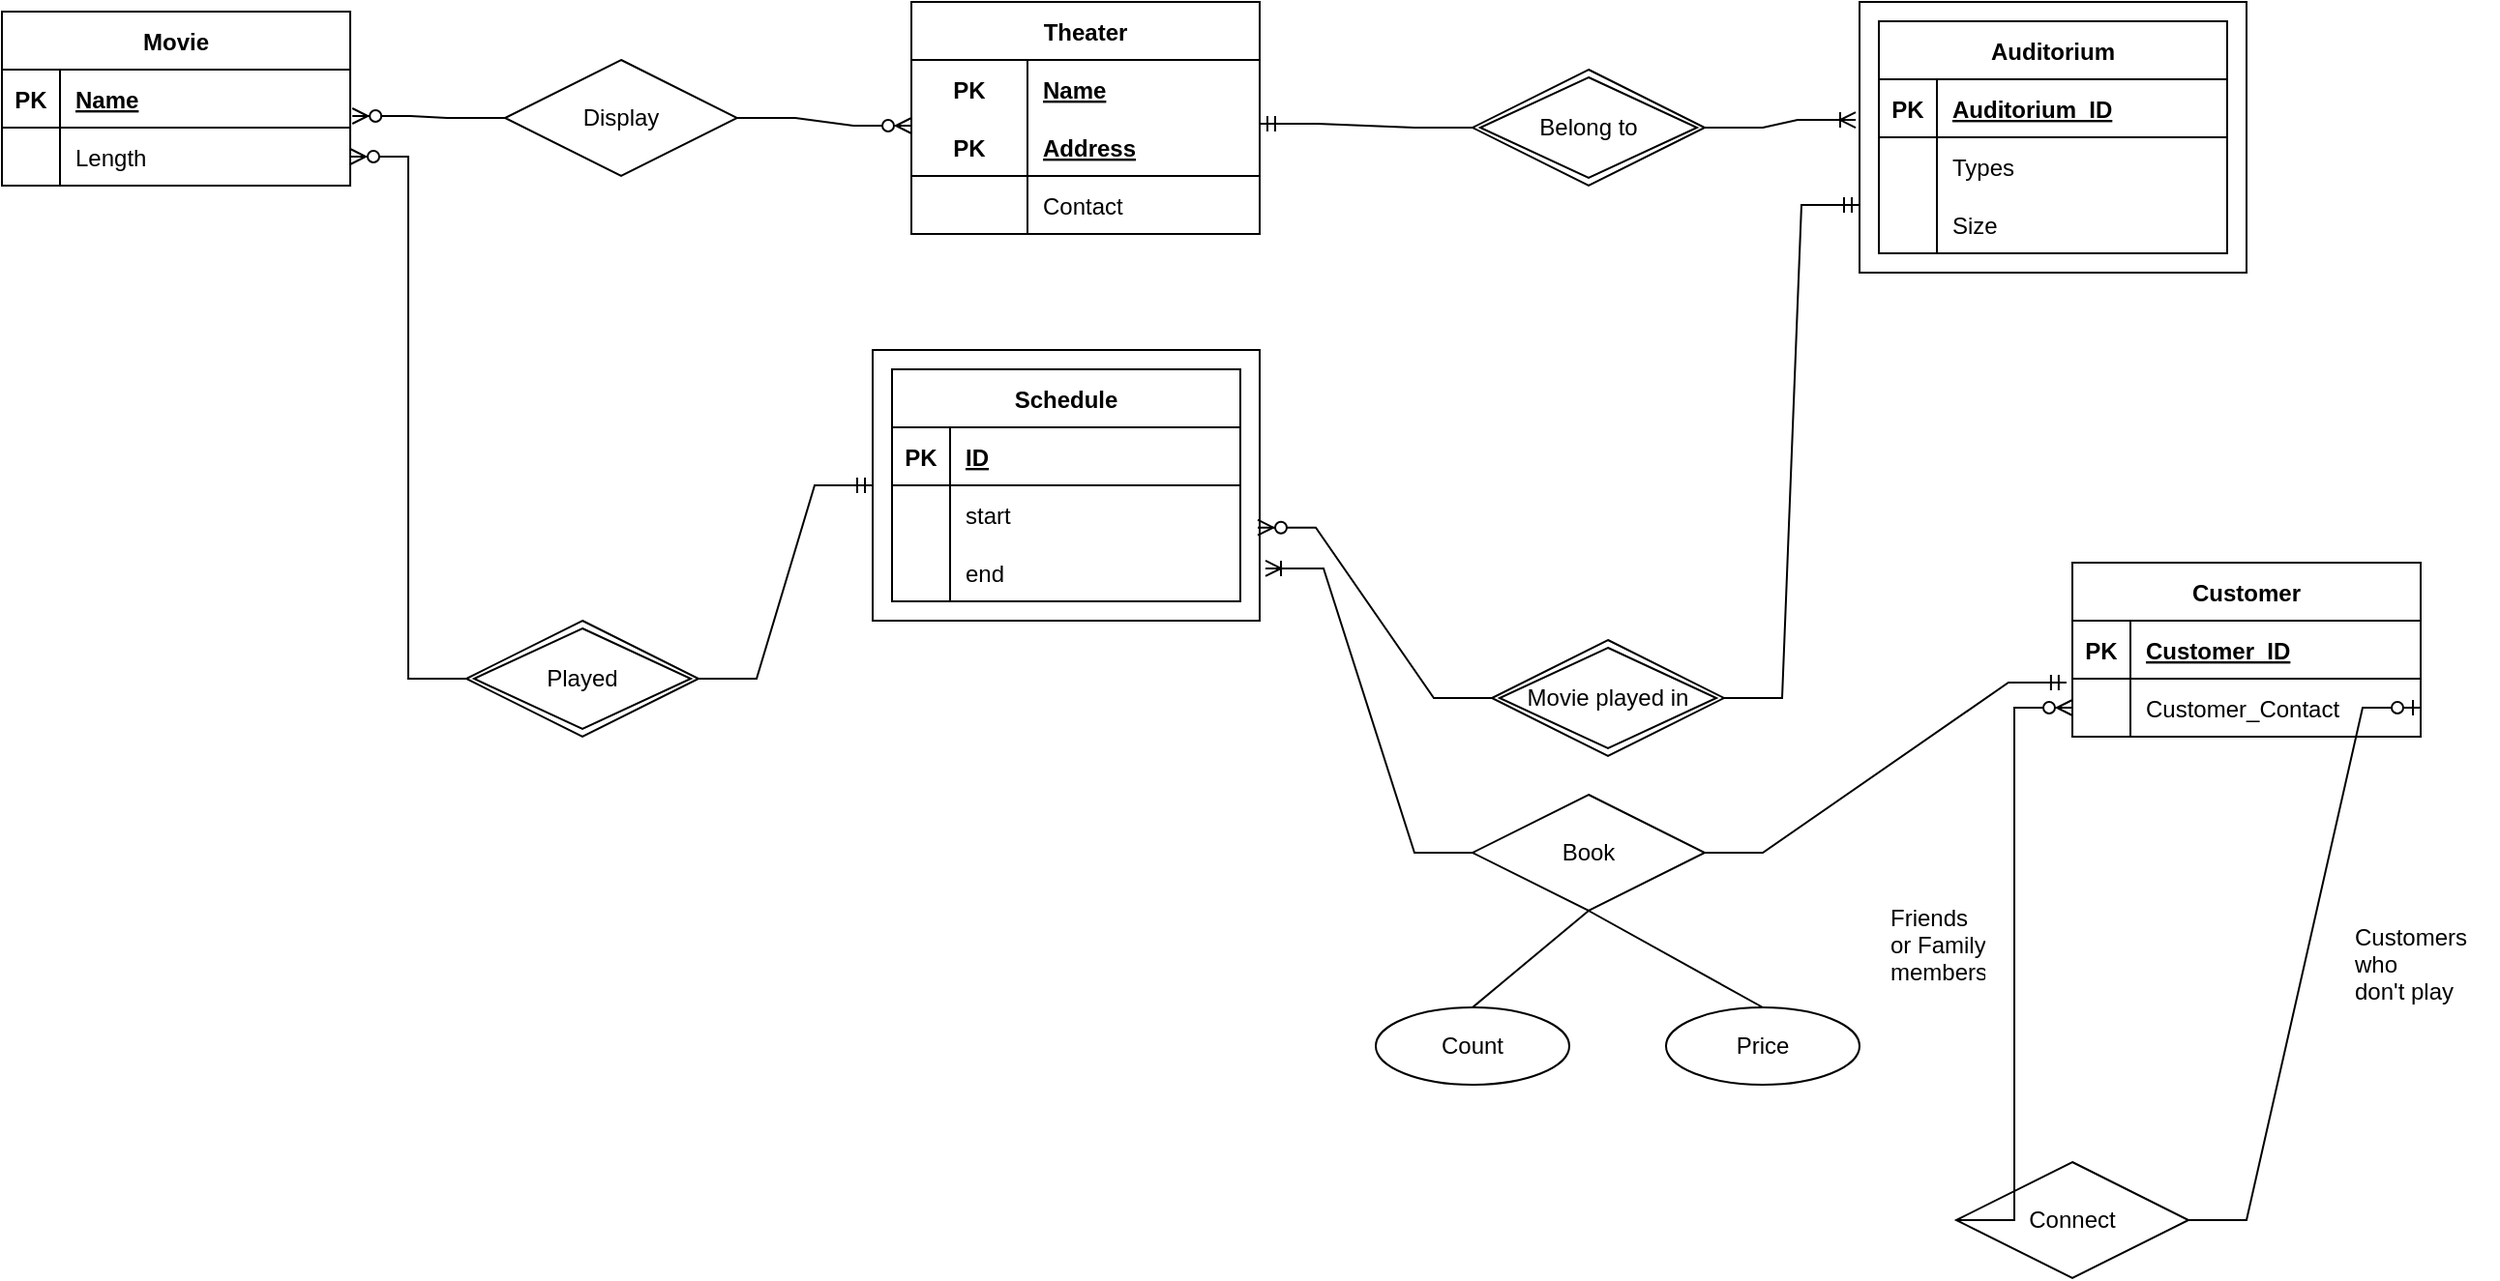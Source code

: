 <mxfile version="20.8.20" type="github">
  <diagram id="R2lEEEUBdFMjLlhIrx00" name="Page-1">
    <mxGraphModel dx="2924" dy="1124" grid="1" gridSize="10" guides="1" tooltips="1" connect="1" arrows="1" fold="1" page="1" pageScale="1" pageWidth="850" pageHeight="1100" math="0" shadow="0" extFonts="Permanent Marker^https://fonts.googleapis.com/css?family=Permanent+Marker">
      <root>
        <mxCell id="0" />
        <mxCell id="1" parent="0" />
        <mxCell id="tCxVdie8RniLQorz963I-95" value="" style="rounded=0;whiteSpace=wrap;html=1;" parent="1" vertex="1">
          <mxGeometry x="-140" y="220" width="200" height="140" as="geometry" />
        </mxCell>
        <mxCell id="tCxVdie8RniLQorz963I-29" value="" style="rounded=0;whiteSpace=wrap;html=1;" parent="1" vertex="1">
          <mxGeometry x="370" y="40" width="200" height="140" as="geometry" />
        </mxCell>
        <mxCell id="tCxVdie8RniLQorz963I-27" value="Belong to" style="shape=rhombus;double=1;perimeter=rhombusPerimeter;whiteSpace=wrap;html=1;align=center;" parent="1" vertex="1">
          <mxGeometry x="170" y="75" width="120" height="60" as="geometry" />
        </mxCell>
        <mxCell id="tCxVdie8RniLQorz963I-32" value="Movie" style="shape=table;startSize=30;container=1;collapsible=1;childLayout=tableLayout;fixedRows=1;rowLines=0;fontStyle=1;align=center;resizeLast=1;" parent="1" vertex="1">
          <mxGeometry x="-590" y="45" width="180" height="90" as="geometry" />
        </mxCell>
        <mxCell id="tCxVdie8RniLQorz963I-33" value="" style="shape=tableRow;horizontal=0;startSize=0;swimlaneHead=0;swimlaneBody=0;fillColor=none;collapsible=0;dropTarget=0;points=[[0,0.5],[1,0.5]];portConstraint=eastwest;top=0;left=0;right=0;bottom=1;" parent="tCxVdie8RniLQorz963I-32" vertex="1">
          <mxGeometry y="30" width="180" height="30" as="geometry" />
        </mxCell>
        <mxCell id="tCxVdie8RniLQorz963I-34" value="PK" style="shape=partialRectangle;connectable=0;fillColor=none;top=0;left=0;bottom=0;right=0;fontStyle=1;overflow=hidden;" parent="tCxVdie8RniLQorz963I-33" vertex="1">
          <mxGeometry width="30" height="30" as="geometry">
            <mxRectangle width="30" height="30" as="alternateBounds" />
          </mxGeometry>
        </mxCell>
        <mxCell id="tCxVdie8RniLQorz963I-35" value="Name" style="shape=partialRectangle;connectable=0;fillColor=none;top=0;left=0;bottom=0;right=0;align=left;spacingLeft=6;fontStyle=5;overflow=hidden;" parent="tCxVdie8RniLQorz963I-33" vertex="1">
          <mxGeometry x="30" width="150" height="30" as="geometry">
            <mxRectangle width="150" height="30" as="alternateBounds" />
          </mxGeometry>
        </mxCell>
        <mxCell id="tCxVdie8RniLQorz963I-36" value="" style="shape=tableRow;horizontal=0;startSize=0;swimlaneHead=0;swimlaneBody=0;fillColor=none;collapsible=0;dropTarget=0;points=[[0,0.5],[1,0.5]];portConstraint=eastwest;top=0;left=0;right=0;bottom=0;" parent="tCxVdie8RniLQorz963I-32" vertex="1">
          <mxGeometry y="60" width="180" height="30" as="geometry" />
        </mxCell>
        <mxCell id="tCxVdie8RniLQorz963I-37" value="" style="shape=partialRectangle;connectable=0;fillColor=none;top=0;left=0;bottom=0;right=0;editable=1;overflow=hidden;" parent="tCxVdie8RniLQorz963I-36" vertex="1">
          <mxGeometry width="30" height="30" as="geometry">
            <mxRectangle width="30" height="30" as="alternateBounds" />
          </mxGeometry>
        </mxCell>
        <mxCell id="tCxVdie8RniLQorz963I-38" value="Length" style="shape=partialRectangle;connectable=0;fillColor=none;top=0;left=0;bottom=0;right=0;align=left;spacingLeft=6;overflow=hidden;" parent="tCxVdie8RniLQorz963I-36" vertex="1">
          <mxGeometry x="30" width="150" height="30" as="geometry">
            <mxRectangle width="150" height="30" as="alternateBounds" />
          </mxGeometry>
        </mxCell>
        <mxCell id="tCxVdie8RniLQorz963I-61" value="Theater" style="shape=table;startSize=30;container=1;collapsible=1;childLayout=tableLayout;fixedRows=1;rowLines=0;fontStyle=1;align=center;resizeLast=1;" parent="1" vertex="1">
          <mxGeometry x="-120" y="40" width="180" height="120" as="geometry" />
        </mxCell>
        <mxCell id="tCxVdie8RniLQorz963I-62" value="" style="shape=tableRow;horizontal=0;startSize=0;swimlaneHead=0;swimlaneBody=0;fillColor=none;collapsible=0;dropTarget=0;points=[[0,0.5],[1,0.5]];portConstraint=eastwest;top=0;left=0;right=0;bottom=0;" parent="tCxVdie8RniLQorz963I-61" vertex="1">
          <mxGeometry y="30" width="180" height="30" as="geometry" />
        </mxCell>
        <mxCell id="tCxVdie8RniLQorz963I-63" value="PK" style="shape=partialRectangle;connectable=0;fillColor=none;top=0;left=0;bottom=0;right=0;fontStyle=1;overflow=hidden;" parent="tCxVdie8RniLQorz963I-62" vertex="1">
          <mxGeometry width="60" height="30" as="geometry">
            <mxRectangle width="60" height="30" as="alternateBounds" />
          </mxGeometry>
        </mxCell>
        <mxCell id="tCxVdie8RniLQorz963I-64" value="Name" style="shape=partialRectangle;connectable=0;fillColor=none;top=0;left=0;bottom=0;right=0;align=left;spacingLeft=6;fontStyle=5;overflow=hidden;" parent="tCxVdie8RniLQorz963I-62" vertex="1">
          <mxGeometry x="60" width="120" height="30" as="geometry">
            <mxRectangle width="120" height="30" as="alternateBounds" />
          </mxGeometry>
        </mxCell>
        <mxCell id="tCxVdie8RniLQorz963I-65" value="" style="shape=tableRow;horizontal=0;startSize=0;swimlaneHead=0;swimlaneBody=0;fillColor=none;collapsible=0;dropTarget=0;points=[[0,0.5],[1,0.5]];portConstraint=eastwest;top=0;left=0;right=0;bottom=1;" parent="tCxVdie8RniLQorz963I-61" vertex="1">
          <mxGeometry y="60" width="180" height="30" as="geometry" />
        </mxCell>
        <mxCell id="tCxVdie8RniLQorz963I-66" value="PK" style="shape=partialRectangle;connectable=0;fillColor=none;top=0;left=0;bottom=0;right=0;fontStyle=1;overflow=hidden;" parent="tCxVdie8RniLQorz963I-65" vertex="1">
          <mxGeometry width="60" height="30" as="geometry">
            <mxRectangle width="60" height="30" as="alternateBounds" />
          </mxGeometry>
        </mxCell>
        <mxCell id="tCxVdie8RniLQorz963I-67" value="Address" style="shape=partialRectangle;connectable=0;fillColor=none;top=0;left=0;bottom=0;right=0;align=left;spacingLeft=6;fontStyle=5;overflow=hidden;" parent="tCxVdie8RniLQorz963I-65" vertex="1">
          <mxGeometry x="60" width="120" height="30" as="geometry">
            <mxRectangle width="120" height="30" as="alternateBounds" />
          </mxGeometry>
        </mxCell>
        <mxCell id="tCxVdie8RniLQorz963I-68" value="" style="shape=tableRow;horizontal=0;startSize=0;swimlaneHead=0;swimlaneBody=0;fillColor=none;collapsible=0;dropTarget=0;points=[[0,0.5],[1,0.5]];portConstraint=eastwest;top=0;left=0;right=0;bottom=0;" parent="tCxVdie8RniLQorz963I-61" vertex="1">
          <mxGeometry y="90" width="180" height="30" as="geometry" />
        </mxCell>
        <mxCell id="tCxVdie8RniLQorz963I-69" value="" style="shape=partialRectangle;connectable=0;fillColor=none;top=0;left=0;bottom=0;right=0;editable=1;overflow=hidden;" parent="tCxVdie8RniLQorz963I-68" vertex="1">
          <mxGeometry width="60" height="30" as="geometry">
            <mxRectangle width="60" height="30" as="alternateBounds" />
          </mxGeometry>
        </mxCell>
        <mxCell id="tCxVdie8RniLQorz963I-70" value="Contact" style="shape=partialRectangle;connectable=0;fillColor=none;top=0;left=0;bottom=0;right=0;align=left;spacingLeft=6;overflow=hidden;" parent="tCxVdie8RniLQorz963I-68" vertex="1">
          <mxGeometry x="60" width="120" height="30" as="geometry">
            <mxRectangle width="120" height="30" as="alternateBounds" />
          </mxGeometry>
        </mxCell>
        <mxCell id="tCxVdie8RniLQorz963I-74" value="Display" style="shape=rhombus;perimeter=rhombusPerimeter;whiteSpace=wrap;html=1;align=center;" parent="1" vertex="1">
          <mxGeometry x="-330" y="70" width="120" height="60" as="geometry" />
        </mxCell>
        <mxCell id="tCxVdie8RniLQorz963I-75" value="" style="edgeStyle=entityRelationEdgeStyle;fontSize=12;html=1;endArrow=ERmandOne;rounded=0;exitX=0;exitY=0.5;exitDx=0;exitDy=0;entryX=1;entryY=0.1;entryDx=0;entryDy=0;entryPerimeter=0;" parent="1" source="tCxVdie8RniLQorz963I-27" target="tCxVdie8RniLQorz963I-65" edge="1">
          <mxGeometry width="100" height="100" relative="1" as="geometry">
            <mxPoint x="-10" y="350" as="sourcePoint" />
            <mxPoint x="90" y="250" as="targetPoint" />
          </mxGeometry>
        </mxCell>
        <mxCell id="tCxVdie8RniLQorz963I-78" value="" style="edgeStyle=entityRelationEdgeStyle;fontSize=12;html=1;endArrow=ERoneToMany;rounded=0;entryX=-0.01;entryY=0.436;entryDx=0;entryDy=0;entryPerimeter=0;exitX=1;exitY=0.5;exitDx=0;exitDy=0;" parent="1" source="tCxVdie8RniLQorz963I-27" target="tCxVdie8RniLQorz963I-29" edge="1">
          <mxGeometry width="100" height="100" relative="1" as="geometry">
            <mxPoint x="160" y="380" as="sourcePoint" />
            <mxPoint x="260" y="280" as="targetPoint" />
          </mxGeometry>
        </mxCell>
        <mxCell id="tCxVdie8RniLQorz963I-82" value="Schedule" style="shape=table;startSize=30;container=1;collapsible=1;childLayout=tableLayout;fixedRows=1;rowLines=0;fontStyle=1;align=center;resizeLast=1;" parent="1" vertex="1">
          <mxGeometry x="-130" y="230" width="180" height="120" as="geometry" />
        </mxCell>
        <mxCell id="tCxVdie8RniLQorz963I-83" value="" style="shape=tableRow;horizontal=0;startSize=0;swimlaneHead=0;swimlaneBody=0;fillColor=none;collapsible=0;dropTarget=0;points=[[0,0.5],[1,0.5]];portConstraint=eastwest;top=0;left=0;right=0;bottom=1;" parent="tCxVdie8RniLQorz963I-82" vertex="1">
          <mxGeometry y="30" width="180" height="30" as="geometry" />
        </mxCell>
        <mxCell id="tCxVdie8RniLQorz963I-84" value="PK" style="shape=partialRectangle;connectable=0;fillColor=none;top=0;left=0;bottom=0;right=0;fontStyle=1;overflow=hidden;" parent="tCxVdie8RniLQorz963I-83" vertex="1">
          <mxGeometry width="30" height="30" as="geometry">
            <mxRectangle width="30" height="30" as="alternateBounds" />
          </mxGeometry>
        </mxCell>
        <mxCell id="tCxVdie8RniLQorz963I-85" value="ID" style="shape=partialRectangle;connectable=0;fillColor=none;top=0;left=0;bottom=0;right=0;align=left;spacingLeft=6;fontStyle=5;overflow=hidden;" parent="tCxVdie8RniLQorz963I-83" vertex="1">
          <mxGeometry x="30" width="150" height="30" as="geometry">
            <mxRectangle width="150" height="30" as="alternateBounds" />
          </mxGeometry>
        </mxCell>
        <mxCell id="tCxVdie8RniLQorz963I-86" value="" style="shape=tableRow;horizontal=0;startSize=0;swimlaneHead=0;swimlaneBody=0;fillColor=none;collapsible=0;dropTarget=0;points=[[0,0.5],[1,0.5]];portConstraint=eastwest;top=0;left=0;right=0;bottom=0;" parent="tCxVdie8RniLQorz963I-82" vertex="1">
          <mxGeometry y="60" width="180" height="30" as="geometry" />
        </mxCell>
        <mxCell id="tCxVdie8RniLQorz963I-87" value="" style="shape=partialRectangle;connectable=0;fillColor=none;top=0;left=0;bottom=0;right=0;editable=1;overflow=hidden;" parent="tCxVdie8RniLQorz963I-86" vertex="1">
          <mxGeometry width="30" height="30" as="geometry">
            <mxRectangle width="30" height="30" as="alternateBounds" />
          </mxGeometry>
        </mxCell>
        <mxCell id="tCxVdie8RniLQorz963I-88" value="start" style="shape=partialRectangle;connectable=0;fillColor=none;top=0;left=0;bottom=0;right=0;align=left;spacingLeft=6;overflow=hidden;" parent="tCxVdie8RniLQorz963I-86" vertex="1">
          <mxGeometry x="30" width="150" height="30" as="geometry">
            <mxRectangle width="150" height="30" as="alternateBounds" />
          </mxGeometry>
        </mxCell>
        <mxCell id="tCxVdie8RniLQorz963I-89" value="" style="shape=tableRow;horizontal=0;startSize=0;swimlaneHead=0;swimlaneBody=0;fillColor=none;collapsible=0;dropTarget=0;points=[[0,0.5],[1,0.5]];portConstraint=eastwest;top=0;left=0;right=0;bottom=0;" parent="tCxVdie8RniLQorz963I-82" vertex="1">
          <mxGeometry y="90" width="180" height="30" as="geometry" />
        </mxCell>
        <mxCell id="tCxVdie8RniLQorz963I-90" value="" style="shape=partialRectangle;connectable=0;fillColor=none;top=0;left=0;bottom=0;right=0;editable=1;overflow=hidden;" parent="tCxVdie8RniLQorz963I-89" vertex="1">
          <mxGeometry width="30" height="30" as="geometry">
            <mxRectangle width="30" height="30" as="alternateBounds" />
          </mxGeometry>
        </mxCell>
        <mxCell id="tCxVdie8RniLQorz963I-91" value="end" style="shape=partialRectangle;connectable=0;fillColor=none;top=0;left=0;bottom=0;right=0;align=left;spacingLeft=6;overflow=hidden;" parent="tCxVdie8RniLQorz963I-89" vertex="1">
          <mxGeometry x="30" width="150" height="30" as="geometry">
            <mxRectangle width="150" height="30" as="alternateBounds" />
          </mxGeometry>
        </mxCell>
        <mxCell id="tCxVdie8RniLQorz963I-124" value="Auditorium" style="shape=table;startSize=30;container=1;collapsible=1;childLayout=tableLayout;fixedRows=1;rowLines=0;fontStyle=1;align=center;resizeLast=1;" parent="1" vertex="1">
          <mxGeometry x="380" y="50" width="180" height="120" as="geometry" />
        </mxCell>
        <mxCell id="tCxVdie8RniLQorz963I-125" value="" style="shape=tableRow;horizontal=0;startSize=0;swimlaneHead=0;swimlaneBody=0;fillColor=none;collapsible=0;dropTarget=0;points=[[0,0.5],[1,0.5]];portConstraint=eastwest;top=0;left=0;right=0;bottom=1;" parent="tCxVdie8RniLQorz963I-124" vertex="1">
          <mxGeometry y="30" width="180" height="30" as="geometry" />
        </mxCell>
        <mxCell id="tCxVdie8RniLQorz963I-126" value="PK" style="shape=partialRectangle;connectable=0;fillColor=none;top=0;left=0;bottom=0;right=0;fontStyle=1;overflow=hidden;" parent="tCxVdie8RniLQorz963I-125" vertex="1">
          <mxGeometry width="30" height="30" as="geometry">
            <mxRectangle width="30" height="30" as="alternateBounds" />
          </mxGeometry>
        </mxCell>
        <mxCell id="tCxVdie8RniLQorz963I-127" value="Auditorium_ID" style="shape=partialRectangle;connectable=0;fillColor=none;top=0;left=0;bottom=0;right=0;align=left;spacingLeft=6;fontStyle=5;overflow=hidden;" parent="tCxVdie8RniLQorz963I-125" vertex="1">
          <mxGeometry x="30" width="150" height="30" as="geometry">
            <mxRectangle width="150" height="30" as="alternateBounds" />
          </mxGeometry>
        </mxCell>
        <mxCell id="tCxVdie8RniLQorz963I-128" value="" style="shape=tableRow;horizontal=0;startSize=0;swimlaneHead=0;swimlaneBody=0;fillColor=none;collapsible=0;dropTarget=0;points=[[0,0.5],[1,0.5]];portConstraint=eastwest;top=0;left=0;right=0;bottom=0;" parent="tCxVdie8RniLQorz963I-124" vertex="1">
          <mxGeometry y="60" width="180" height="30" as="geometry" />
        </mxCell>
        <mxCell id="tCxVdie8RniLQorz963I-129" value="" style="shape=partialRectangle;connectable=0;fillColor=none;top=0;left=0;bottom=0;right=0;editable=1;overflow=hidden;" parent="tCxVdie8RniLQorz963I-128" vertex="1">
          <mxGeometry width="30" height="30" as="geometry">
            <mxRectangle width="30" height="30" as="alternateBounds" />
          </mxGeometry>
        </mxCell>
        <mxCell id="tCxVdie8RniLQorz963I-130" value="Types" style="shape=partialRectangle;connectable=0;fillColor=none;top=0;left=0;bottom=0;right=0;align=left;spacingLeft=6;overflow=hidden;" parent="tCxVdie8RniLQorz963I-128" vertex="1">
          <mxGeometry x="30" width="150" height="30" as="geometry">
            <mxRectangle width="150" height="30" as="alternateBounds" />
          </mxGeometry>
        </mxCell>
        <mxCell id="tCxVdie8RniLQorz963I-131" value="" style="shape=tableRow;horizontal=0;startSize=0;swimlaneHead=0;swimlaneBody=0;fillColor=none;collapsible=0;dropTarget=0;points=[[0,0.5],[1,0.5]];portConstraint=eastwest;top=0;left=0;right=0;bottom=0;" parent="tCxVdie8RniLQorz963I-124" vertex="1">
          <mxGeometry y="90" width="180" height="30" as="geometry" />
        </mxCell>
        <mxCell id="tCxVdie8RniLQorz963I-132" value="" style="shape=partialRectangle;connectable=0;fillColor=none;top=0;left=0;bottom=0;right=0;editable=1;overflow=hidden;" parent="tCxVdie8RniLQorz963I-131" vertex="1">
          <mxGeometry width="30" height="30" as="geometry">
            <mxRectangle width="30" height="30" as="alternateBounds" />
          </mxGeometry>
        </mxCell>
        <mxCell id="tCxVdie8RniLQorz963I-133" value="Size" style="shape=partialRectangle;connectable=0;fillColor=none;top=0;left=0;bottom=0;right=0;align=left;spacingLeft=6;overflow=hidden;" parent="tCxVdie8RniLQorz963I-131" vertex="1">
          <mxGeometry x="30" width="150" height="30" as="geometry">
            <mxRectangle width="150" height="30" as="alternateBounds" />
          </mxGeometry>
        </mxCell>
        <mxCell id="tCxVdie8RniLQorz963I-138" value="Played" style="shape=rhombus;double=1;perimeter=rhombusPerimeter;whiteSpace=wrap;html=1;align=center;" parent="1" vertex="1">
          <mxGeometry x="-350" y="360" width="120" height="60" as="geometry" />
        </mxCell>
        <mxCell id="tCxVdie8RniLQorz963I-139" value="" style="edgeStyle=entityRelationEdgeStyle;fontSize=12;html=1;endArrow=ERzeroToMany;endFill=1;rounded=0;exitX=0;exitY=0.5;exitDx=0;exitDy=0;entryX=1;entryY=0.5;entryDx=0;entryDy=0;" parent="1" source="tCxVdie8RniLQorz963I-138" target="tCxVdie8RniLQorz963I-36" edge="1">
          <mxGeometry width="100" height="100" relative="1" as="geometry">
            <mxPoint x="-500" y="300" as="sourcePoint" />
            <mxPoint x="-400" y="200" as="targetPoint" />
          </mxGeometry>
        </mxCell>
        <mxCell id="tCxVdie8RniLQorz963I-141" value="Movie played in" style="shape=rhombus;double=1;perimeter=rhombusPerimeter;whiteSpace=wrap;html=1;align=center;" parent="1" vertex="1">
          <mxGeometry x="180" y="370" width="120" height="60" as="geometry" />
        </mxCell>
        <mxCell id="tCxVdie8RniLQorz963I-142" value="" style="edgeStyle=entityRelationEdgeStyle;fontSize=12;html=1;endArrow=ERzeroToMany;endFill=1;rounded=0;exitX=0;exitY=0.5;exitDx=0;exitDy=0;entryX=0.995;entryY=0.656;entryDx=0;entryDy=0;entryPerimeter=0;" parent="1" source="tCxVdie8RniLQorz963I-141" target="tCxVdie8RniLQorz963I-95" edge="1">
          <mxGeometry width="100" height="100" relative="1" as="geometry">
            <mxPoint x="180" y="320" as="sourcePoint" />
            <mxPoint x="280" y="220" as="targetPoint" />
          </mxGeometry>
        </mxCell>
        <mxCell id="tCxVdie8RniLQorz963I-143" value="" style="edgeStyle=entityRelationEdgeStyle;fontSize=12;html=1;endArrow=ERmandOne;rounded=0;exitX=1;exitY=0.5;exitDx=0;exitDy=0;entryX=0;entryY=0.75;entryDx=0;entryDy=0;" parent="1" source="tCxVdie8RniLQorz963I-141" target="tCxVdie8RniLQorz963I-29" edge="1">
          <mxGeometry width="100" height="100" relative="1" as="geometry">
            <mxPoint x="320" y="400" as="sourcePoint" />
            <mxPoint x="420" y="300" as="targetPoint" />
          </mxGeometry>
        </mxCell>
        <mxCell id="tCxVdie8RniLQorz963I-144" value="Customer" style="shape=table;startSize=30;container=1;collapsible=1;childLayout=tableLayout;fixedRows=1;rowLines=0;fontStyle=1;align=center;resizeLast=1;" parent="1" vertex="1">
          <mxGeometry x="480" y="330" width="180" height="90" as="geometry" />
        </mxCell>
        <mxCell id="tCxVdie8RniLQorz963I-145" value="" style="shape=tableRow;horizontal=0;startSize=0;swimlaneHead=0;swimlaneBody=0;fillColor=none;collapsible=0;dropTarget=0;points=[[0,0.5],[1,0.5]];portConstraint=eastwest;top=0;left=0;right=0;bottom=1;" parent="tCxVdie8RniLQorz963I-144" vertex="1">
          <mxGeometry y="30" width="180" height="30" as="geometry" />
        </mxCell>
        <mxCell id="tCxVdie8RniLQorz963I-146" value="PK" style="shape=partialRectangle;connectable=0;fillColor=none;top=0;left=0;bottom=0;right=0;fontStyle=1;overflow=hidden;" parent="tCxVdie8RniLQorz963I-145" vertex="1">
          <mxGeometry width="30" height="30" as="geometry">
            <mxRectangle width="30" height="30" as="alternateBounds" />
          </mxGeometry>
        </mxCell>
        <mxCell id="tCxVdie8RniLQorz963I-147" value="Customer_ID" style="shape=partialRectangle;connectable=0;fillColor=none;top=0;left=0;bottom=0;right=0;align=left;spacingLeft=6;fontStyle=5;overflow=hidden;" parent="tCxVdie8RniLQorz963I-145" vertex="1">
          <mxGeometry x="30" width="150" height="30" as="geometry">
            <mxRectangle width="150" height="30" as="alternateBounds" />
          </mxGeometry>
        </mxCell>
        <mxCell id="tCxVdie8RniLQorz963I-148" value="" style="shape=tableRow;horizontal=0;startSize=0;swimlaneHead=0;swimlaneBody=0;fillColor=none;collapsible=0;dropTarget=0;points=[[0,0.5],[1,0.5]];portConstraint=eastwest;top=0;left=0;right=0;bottom=0;" parent="tCxVdie8RniLQorz963I-144" vertex="1">
          <mxGeometry y="60" width="180" height="30" as="geometry" />
        </mxCell>
        <mxCell id="tCxVdie8RniLQorz963I-149" value="" style="shape=partialRectangle;connectable=0;fillColor=none;top=0;left=0;bottom=0;right=0;editable=1;overflow=hidden;" parent="tCxVdie8RniLQorz963I-148" vertex="1">
          <mxGeometry width="30" height="30" as="geometry">
            <mxRectangle width="30" height="30" as="alternateBounds" />
          </mxGeometry>
        </mxCell>
        <mxCell id="tCxVdie8RniLQorz963I-150" value="Customer_Contact" style="shape=partialRectangle;connectable=0;fillColor=none;top=0;left=0;bottom=0;right=0;align=left;spacingLeft=6;overflow=hidden;" parent="tCxVdie8RniLQorz963I-148" vertex="1">
          <mxGeometry x="30" width="150" height="30" as="geometry">
            <mxRectangle width="150" height="30" as="alternateBounds" />
          </mxGeometry>
        </mxCell>
        <mxCell id="tCxVdie8RniLQorz963I-157" value="Book" style="shape=rhombus;perimeter=rhombusPerimeter;whiteSpace=wrap;html=1;align=center;" parent="1" vertex="1">
          <mxGeometry x="170" y="450" width="120" height="60" as="geometry" />
        </mxCell>
        <mxCell id="tCxVdie8RniLQorz963I-158" value="" style="edgeStyle=entityRelationEdgeStyle;fontSize=12;html=1;endArrow=ERoneToMany;rounded=0;exitX=0;exitY=0.5;exitDx=0;exitDy=0;entryX=1.015;entryY=0.807;entryDx=0;entryDy=0;entryPerimeter=0;" parent="1" source="tCxVdie8RniLQorz963I-157" target="tCxVdie8RniLQorz963I-95" edge="1">
          <mxGeometry width="100" height="100" relative="1" as="geometry">
            <mxPoint x="220" y="630" as="sourcePoint" />
            <mxPoint x="120" y="530" as="targetPoint" />
          </mxGeometry>
        </mxCell>
        <mxCell id="tCxVdie8RniLQorz963I-159" value="" style="edgeStyle=entityRelationEdgeStyle;fontSize=12;html=1;endArrow=ERmandOne;rounded=0;exitX=1;exitY=0.5;exitDx=0;exitDy=0;entryX=-0.017;entryY=0.067;entryDx=0;entryDy=0;entryPerimeter=0;" parent="1" source="tCxVdie8RniLQorz963I-157" target="tCxVdie8RniLQorz963I-148" edge="1">
          <mxGeometry width="100" height="100" relative="1" as="geometry">
            <mxPoint x="410" y="580" as="sourcePoint" />
            <mxPoint x="510" y="480" as="targetPoint" />
          </mxGeometry>
        </mxCell>
        <mxCell id="tCxVdie8RniLQorz963I-160" value="Count" style="ellipse;whiteSpace=wrap;html=1;align=center;" parent="1" vertex="1">
          <mxGeometry x="120" y="560" width="100" height="40" as="geometry" />
        </mxCell>
        <mxCell id="tCxVdie8RniLQorz963I-161" value="Price" style="ellipse;whiteSpace=wrap;html=1;align=center;" parent="1" vertex="1">
          <mxGeometry x="270" y="560" width="100" height="40" as="geometry" />
        </mxCell>
        <mxCell id="tCxVdie8RniLQorz963I-162" value="" style="endArrow=none;html=1;rounded=0;exitX=0.5;exitY=1;exitDx=0;exitDy=0;entryX=0.5;entryY=0;entryDx=0;entryDy=0;" parent="1" source="tCxVdie8RniLQorz963I-157" target="tCxVdie8RniLQorz963I-160" edge="1">
          <mxGeometry relative="1" as="geometry">
            <mxPoint x="-130" y="550" as="sourcePoint" />
            <mxPoint x="30" y="550" as="targetPoint" />
          </mxGeometry>
        </mxCell>
        <mxCell id="tCxVdie8RniLQorz963I-163" value="" style="endArrow=none;html=1;rounded=0;exitX=0.5;exitY=1;exitDx=0;exitDy=0;entryX=0.5;entryY=0;entryDx=0;entryDy=0;" parent="1" source="tCxVdie8RniLQorz963I-157" target="tCxVdie8RniLQorz963I-161" edge="1">
          <mxGeometry relative="1" as="geometry">
            <mxPoint x="460" y="570" as="sourcePoint" />
            <mxPoint x="620" y="570" as="targetPoint" />
          </mxGeometry>
        </mxCell>
        <mxCell id="tCxVdie8RniLQorz963I-164" value="Connect" style="shape=rhombus;perimeter=rhombusPerimeter;whiteSpace=wrap;html=1;align=center;" parent="1" vertex="1">
          <mxGeometry x="420" y="640" width="120" height="60" as="geometry" />
        </mxCell>
        <mxCell id="tCxVdie8RniLQorz963I-167" value="Friends &#xa;or Family&#xa;members" style="text;strokeColor=none;fillColor=none;spacingLeft=4;spacingRight=4;overflow=hidden;rotatable=0;points=[[0,0.5],[1,0.5]];portConstraint=eastwest;fontSize=12;" parent="1" vertex="1">
          <mxGeometry x="380" y="500" width="60" height="60" as="geometry" />
        </mxCell>
        <mxCell id="tCxVdie8RniLQorz963I-168" value="Customers &#xa;who &#xa;don&#39;t play" style="text;strokeColor=none;fillColor=none;spacingLeft=4;spacingRight=4;overflow=hidden;rotatable=0;points=[[0,0.5],[1,0.5]];portConstraint=eastwest;fontSize=12;" parent="1" vertex="1">
          <mxGeometry x="620" y="510" width="80" height="60" as="geometry" />
        </mxCell>
        <mxCell id="QN44_K9XhuG4YU46P7hB-1" style="edgeStyle=orthogonalEdgeStyle;rounded=0;orthogonalLoop=1;jettySize=auto;html=1;exitX=0.5;exitY=1;exitDx=0;exitDy=0;" parent="1" source="tCxVdie8RniLQorz963I-95" target="tCxVdie8RniLQorz963I-95" edge="1">
          <mxGeometry relative="1" as="geometry" />
        </mxCell>
        <mxCell id="Y6iz-WKNqYaI7509Tnjl-1" value="" style="edgeStyle=entityRelationEdgeStyle;fontSize=12;html=1;endArrow=ERzeroToOne;endFill=1;rounded=0;exitX=1;exitY=0.5;exitDx=0;exitDy=0;entryX=1;entryY=0.5;entryDx=0;entryDy=0;" edge="1" parent="1" source="tCxVdie8RniLQorz963I-164" target="tCxVdie8RniLQorz963I-148">
          <mxGeometry width="100" height="100" relative="1" as="geometry">
            <mxPoint x="570" y="670" as="sourcePoint" />
            <mxPoint x="650" y="414" as="targetPoint" />
          </mxGeometry>
        </mxCell>
        <mxCell id="Y6iz-WKNqYaI7509Tnjl-2" value="" style="edgeStyle=entityRelationEdgeStyle;fontSize=12;html=1;endArrow=ERzeroToMany;endFill=1;rounded=0;exitX=0;exitY=0.5;exitDx=0;exitDy=0;entryX=0;entryY=0.5;entryDx=0;entryDy=0;" edge="1" parent="1" source="tCxVdie8RniLQorz963I-164" target="tCxVdie8RniLQorz963I-148">
          <mxGeometry width="100" height="100" relative="1" as="geometry">
            <mxPoint x="240" y="750" as="sourcePoint" />
            <mxPoint x="340" y="650" as="targetPoint" />
          </mxGeometry>
        </mxCell>
        <mxCell id="Y6iz-WKNqYaI7509Tnjl-3" value="" style="edgeStyle=entityRelationEdgeStyle;fontSize=12;html=1;endArrow=ERmandOne;rounded=0;exitX=1;exitY=0.5;exitDx=0;exitDy=0;entryX=0;entryY=0.5;entryDx=0;entryDy=0;" edge="1" parent="1" source="tCxVdie8RniLQorz963I-138" target="tCxVdie8RniLQorz963I-95">
          <mxGeometry width="100" height="100" relative="1" as="geometry">
            <mxPoint x="-250" y="540" as="sourcePoint" />
            <mxPoint x="-150" y="440" as="targetPoint" />
          </mxGeometry>
        </mxCell>
        <mxCell id="Y6iz-WKNqYaI7509Tnjl-4" value="" style="edgeStyle=entityRelationEdgeStyle;fontSize=12;html=1;endArrow=ERzeroToMany;endFill=1;rounded=0;exitX=0;exitY=0.5;exitDx=0;exitDy=0;entryX=1.006;entryY=0.8;entryDx=0;entryDy=0;entryPerimeter=0;" edge="1" parent="1" source="tCxVdie8RniLQorz963I-74" target="tCxVdie8RniLQorz963I-33">
          <mxGeometry width="100" height="100" relative="1" as="geometry">
            <mxPoint x="-320" y="250" as="sourcePoint" />
            <mxPoint x="-220" y="150" as="targetPoint" />
          </mxGeometry>
        </mxCell>
        <mxCell id="Y6iz-WKNqYaI7509Tnjl-5" value="" style="edgeStyle=entityRelationEdgeStyle;fontSize=12;html=1;endArrow=ERzeroToMany;endFill=1;rounded=0;exitX=1;exitY=0.5;exitDx=0;exitDy=0;" edge="1" parent="1" source="tCxVdie8RniLQorz963I-74">
          <mxGeometry width="100" height="100" relative="1" as="geometry">
            <mxPoint x="-250.5" y="161" as="sourcePoint" />
            <mxPoint x="-120" y="104" as="targetPoint" />
          </mxGeometry>
        </mxCell>
      </root>
    </mxGraphModel>
  </diagram>
</mxfile>
